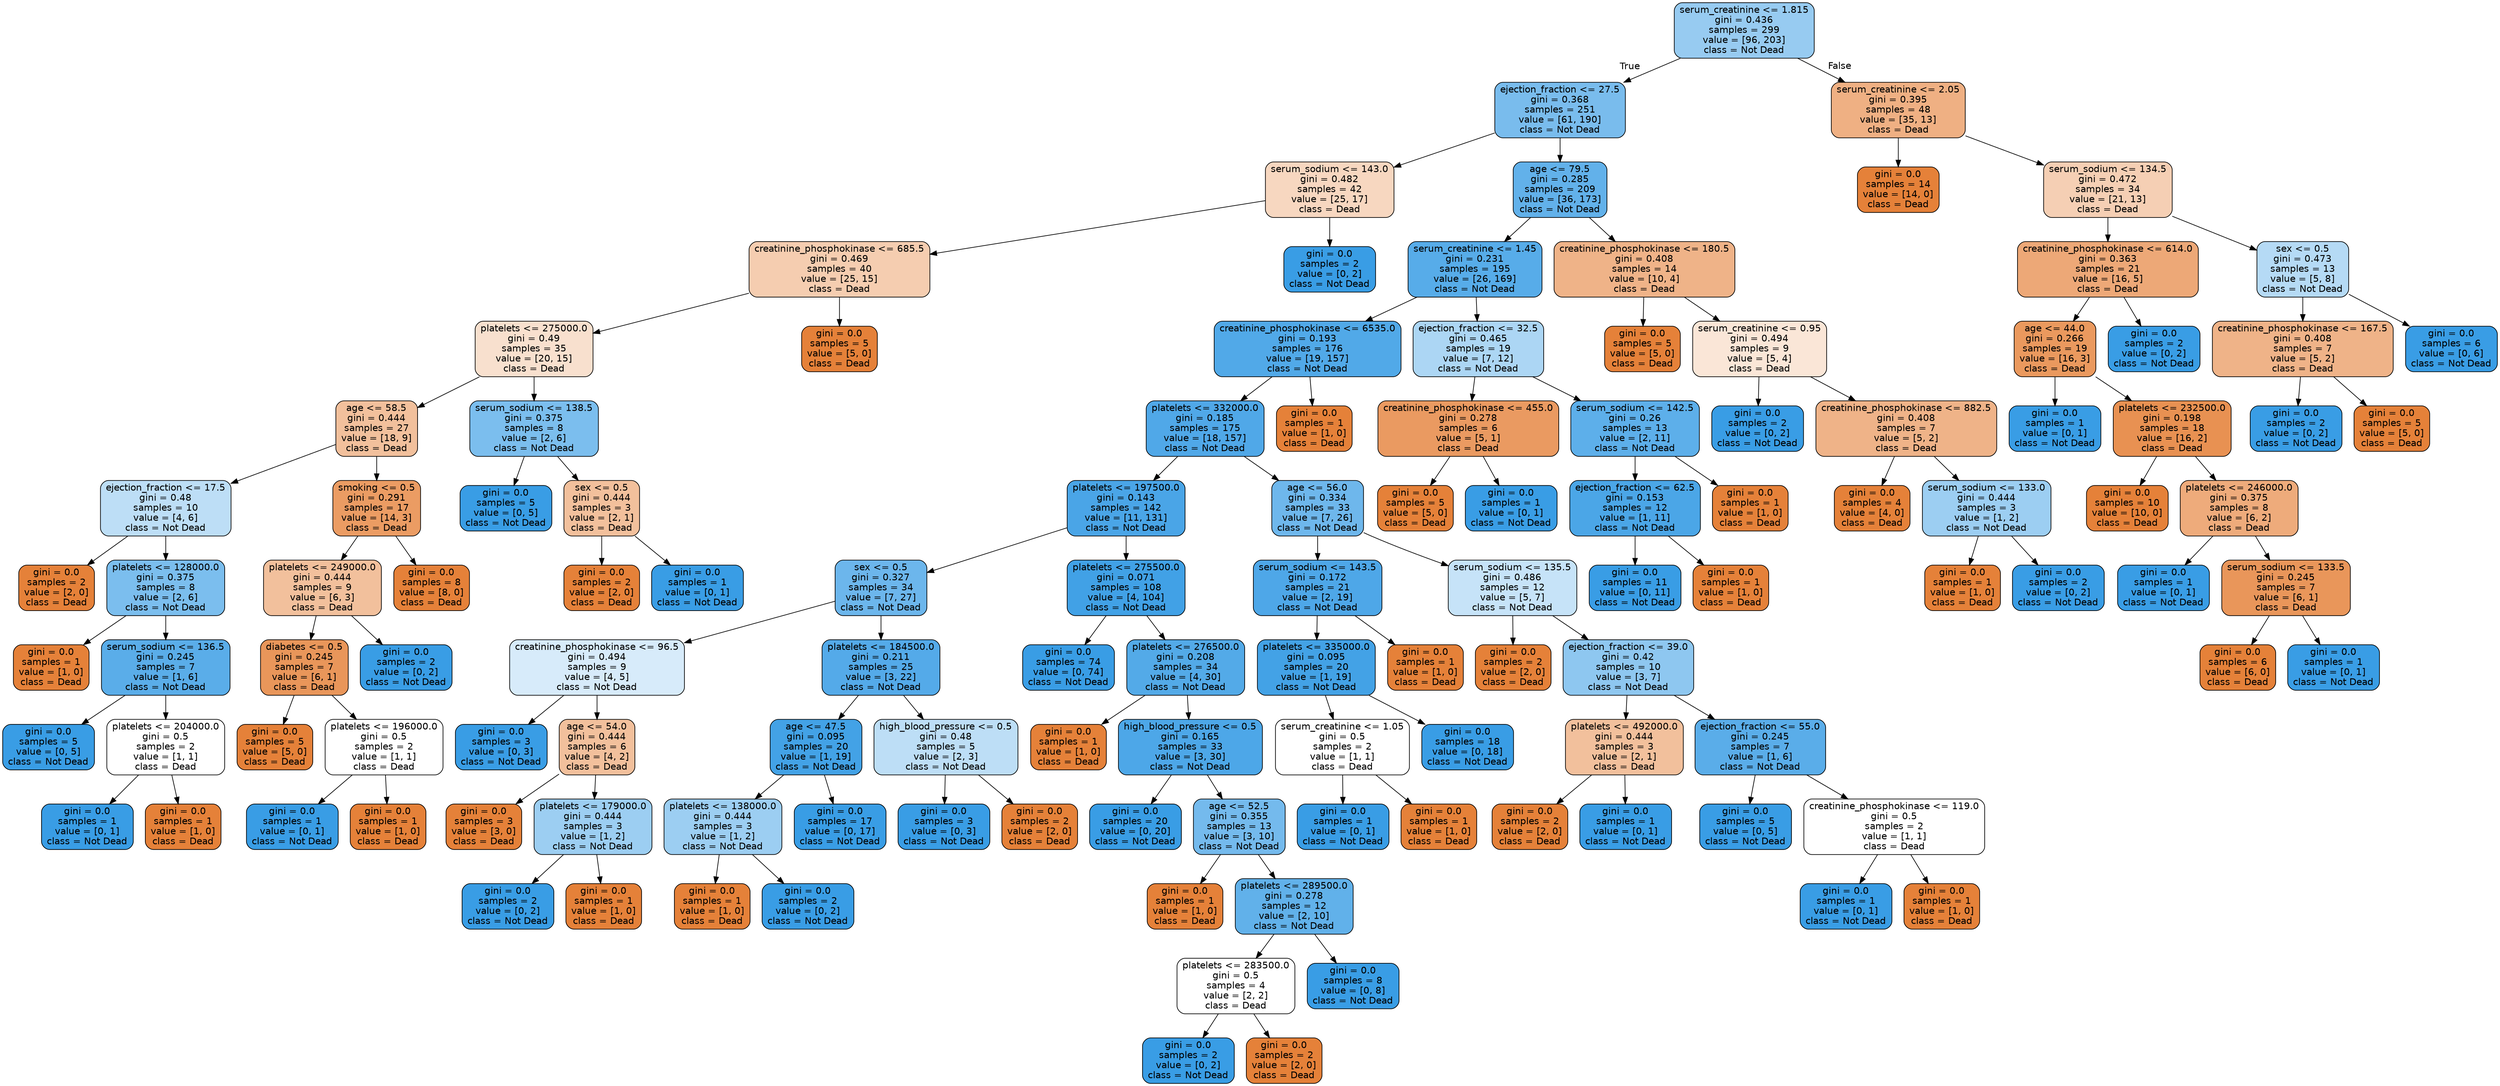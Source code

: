 digraph Tree {
node [shape=box, style="filled, rounded", color="black", fontname="helvetica"] ;
edge [fontname="helvetica"] ;
0 [label="serum_creatinine <= 1.815\ngini = 0.436\nsamples = 299\nvalue = [96, 203]\nclass = Not Dead", fillcolor="#97cbf1"] ;
1 [label="ejection_fraction <= 27.5\ngini = 0.368\nsamples = 251\nvalue = [61, 190]\nclass = Not Dead", fillcolor="#79bced"] ;
0 -> 1 [labeldistance=2.5, labelangle=45, headlabel="True"] ;
2 [label="serum_sodium <= 143.0\ngini = 0.482\nsamples = 42\nvalue = [25, 17]\nclass = Dead", fillcolor="#f7d7c0"] ;
1 -> 2 ;
3 [label="creatinine_phosphokinase <= 685.5\ngini = 0.469\nsamples = 40\nvalue = [25, 15]\nclass = Dead", fillcolor="#f5cdb0"] ;
2 -> 3 ;
4 [label="platelets <= 275000.0\ngini = 0.49\nsamples = 35\nvalue = [20, 15]\nclass = Dead", fillcolor="#f8e0ce"] ;
3 -> 4 ;
5 [label="age <= 58.5\ngini = 0.444\nsamples = 27\nvalue = [18, 9]\nclass = Dead", fillcolor="#f2c09c"] ;
4 -> 5 ;
6 [label="ejection_fraction <= 17.5\ngini = 0.48\nsamples = 10\nvalue = [4, 6]\nclass = Not Dead", fillcolor="#bddef6"] ;
5 -> 6 ;
7 [label="gini = 0.0\nsamples = 2\nvalue = [2, 0]\nclass = Dead", fillcolor="#e58139"] ;
6 -> 7 ;
8 [label="platelets <= 128000.0\ngini = 0.375\nsamples = 8\nvalue = [2, 6]\nclass = Not Dead", fillcolor="#7bbeee"] ;
6 -> 8 ;
9 [label="gini = 0.0\nsamples = 1\nvalue = [1, 0]\nclass = Dead", fillcolor="#e58139"] ;
8 -> 9 ;
10 [label="serum_sodium <= 136.5\ngini = 0.245\nsamples = 7\nvalue = [1, 6]\nclass = Not Dead", fillcolor="#5aade9"] ;
8 -> 10 ;
11 [label="gini = 0.0\nsamples = 5\nvalue = [0, 5]\nclass = Not Dead", fillcolor="#399de5"] ;
10 -> 11 ;
12 [label="platelets <= 204000.0\ngini = 0.5\nsamples = 2\nvalue = [1, 1]\nclass = Dead", fillcolor="#ffffff"] ;
10 -> 12 ;
13 [label="gini = 0.0\nsamples = 1\nvalue = [0, 1]\nclass = Not Dead", fillcolor="#399de5"] ;
12 -> 13 ;
14 [label="gini = 0.0\nsamples = 1\nvalue = [1, 0]\nclass = Dead", fillcolor="#e58139"] ;
12 -> 14 ;
15 [label="smoking <= 0.5\ngini = 0.291\nsamples = 17\nvalue = [14, 3]\nclass = Dead", fillcolor="#eb9c63"] ;
5 -> 15 ;
16 [label="platelets <= 249000.0\ngini = 0.444\nsamples = 9\nvalue = [6, 3]\nclass = Dead", fillcolor="#f2c09c"] ;
15 -> 16 ;
17 [label="diabetes <= 0.5\ngini = 0.245\nsamples = 7\nvalue = [6, 1]\nclass = Dead", fillcolor="#e9965a"] ;
16 -> 17 ;
18 [label="gini = 0.0\nsamples = 5\nvalue = [5, 0]\nclass = Dead", fillcolor="#e58139"] ;
17 -> 18 ;
19 [label="platelets <= 196000.0\ngini = 0.5\nsamples = 2\nvalue = [1, 1]\nclass = Dead", fillcolor="#ffffff"] ;
17 -> 19 ;
20 [label="gini = 0.0\nsamples = 1\nvalue = [0, 1]\nclass = Not Dead", fillcolor="#399de5"] ;
19 -> 20 ;
21 [label="gini = 0.0\nsamples = 1\nvalue = [1, 0]\nclass = Dead", fillcolor="#e58139"] ;
19 -> 21 ;
22 [label="gini = 0.0\nsamples = 2\nvalue = [0, 2]\nclass = Not Dead", fillcolor="#399de5"] ;
16 -> 22 ;
23 [label="gini = 0.0\nsamples = 8\nvalue = [8, 0]\nclass = Dead", fillcolor="#e58139"] ;
15 -> 23 ;
24 [label="serum_sodium <= 138.5\ngini = 0.375\nsamples = 8\nvalue = [2, 6]\nclass = Not Dead", fillcolor="#7bbeee"] ;
4 -> 24 ;
25 [label="gini = 0.0\nsamples = 5\nvalue = [0, 5]\nclass = Not Dead", fillcolor="#399de5"] ;
24 -> 25 ;
26 [label="sex <= 0.5\ngini = 0.444\nsamples = 3\nvalue = [2, 1]\nclass = Dead", fillcolor="#f2c09c"] ;
24 -> 26 ;
27 [label="gini = 0.0\nsamples = 2\nvalue = [2, 0]\nclass = Dead", fillcolor="#e58139"] ;
26 -> 27 ;
28 [label="gini = 0.0\nsamples = 1\nvalue = [0, 1]\nclass = Not Dead", fillcolor="#399de5"] ;
26 -> 28 ;
29 [label="gini = 0.0\nsamples = 5\nvalue = [5, 0]\nclass = Dead", fillcolor="#e58139"] ;
3 -> 29 ;
30 [label="gini = 0.0\nsamples = 2\nvalue = [0, 2]\nclass = Not Dead", fillcolor="#399de5"] ;
2 -> 30 ;
31 [label="age <= 79.5\ngini = 0.285\nsamples = 209\nvalue = [36, 173]\nclass = Not Dead", fillcolor="#62b1ea"] ;
1 -> 31 ;
32 [label="serum_creatinine <= 1.45\ngini = 0.231\nsamples = 195\nvalue = [26, 169]\nclass = Not Dead", fillcolor="#57ace9"] ;
31 -> 32 ;
33 [label="creatinine_phosphokinase <= 6535.0\ngini = 0.193\nsamples = 176\nvalue = [19, 157]\nclass = Not Dead", fillcolor="#51a9e8"] ;
32 -> 33 ;
34 [label="platelets <= 332000.0\ngini = 0.185\nsamples = 175\nvalue = [18, 157]\nclass = Not Dead", fillcolor="#50a8e8"] ;
33 -> 34 ;
35 [label="platelets <= 197500.0\ngini = 0.143\nsamples = 142\nvalue = [11, 131]\nclass = Not Dead", fillcolor="#4aa5e7"] ;
34 -> 35 ;
36 [label="sex <= 0.5\ngini = 0.327\nsamples = 34\nvalue = [7, 27]\nclass = Not Dead", fillcolor="#6cb6ec"] ;
35 -> 36 ;
37 [label="creatinine_phosphokinase <= 96.5\ngini = 0.494\nsamples = 9\nvalue = [4, 5]\nclass = Not Dead", fillcolor="#d7ebfa"] ;
36 -> 37 ;
38 [label="gini = 0.0\nsamples = 3\nvalue = [0, 3]\nclass = Not Dead", fillcolor="#399de5"] ;
37 -> 38 ;
39 [label="age <= 54.0\ngini = 0.444\nsamples = 6\nvalue = [4, 2]\nclass = Dead", fillcolor="#f2c09c"] ;
37 -> 39 ;
40 [label="gini = 0.0\nsamples = 3\nvalue = [3, 0]\nclass = Dead", fillcolor="#e58139"] ;
39 -> 40 ;
41 [label="platelets <= 179000.0\ngini = 0.444\nsamples = 3\nvalue = [1, 2]\nclass = Not Dead", fillcolor="#9ccef2"] ;
39 -> 41 ;
42 [label="gini = 0.0\nsamples = 2\nvalue = [0, 2]\nclass = Not Dead", fillcolor="#399de5"] ;
41 -> 42 ;
43 [label="gini = 0.0\nsamples = 1\nvalue = [1, 0]\nclass = Dead", fillcolor="#e58139"] ;
41 -> 43 ;
44 [label="platelets <= 184500.0\ngini = 0.211\nsamples = 25\nvalue = [3, 22]\nclass = Not Dead", fillcolor="#54aae9"] ;
36 -> 44 ;
45 [label="age <= 47.5\ngini = 0.095\nsamples = 20\nvalue = [1, 19]\nclass = Not Dead", fillcolor="#43a2e6"] ;
44 -> 45 ;
46 [label="platelets <= 138000.0\ngini = 0.444\nsamples = 3\nvalue = [1, 2]\nclass = Not Dead", fillcolor="#9ccef2"] ;
45 -> 46 ;
47 [label="gini = 0.0\nsamples = 1\nvalue = [1, 0]\nclass = Dead", fillcolor="#e58139"] ;
46 -> 47 ;
48 [label="gini = 0.0\nsamples = 2\nvalue = [0, 2]\nclass = Not Dead", fillcolor="#399de5"] ;
46 -> 48 ;
49 [label="gini = 0.0\nsamples = 17\nvalue = [0, 17]\nclass = Not Dead", fillcolor="#399de5"] ;
45 -> 49 ;
50 [label="high_blood_pressure <= 0.5\ngini = 0.48\nsamples = 5\nvalue = [2, 3]\nclass = Not Dead", fillcolor="#bddef6"] ;
44 -> 50 ;
51 [label="gini = 0.0\nsamples = 3\nvalue = [0, 3]\nclass = Not Dead", fillcolor="#399de5"] ;
50 -> 51 ;
52 [label="gini = 0.0\nsamples = 2\nvalue = [2, 0]\nclass = Dead", fillcolor="#e58139"] ;
50 -> 52 ;
53 [label="platelets <= 275500.0\ngini = 0.071\nsamples = 108\nvalue = [4, 104]\nclass = Not Dead", fillcolor="#41a1e6"] ;
35 -> 53 ;
54 [label="gini = 0.0\nsamples = 74\nvalue = [0, 74]\nclass = Not Dead", fillcolor="#399de5"] ;
53 -> 54 ;
55 [label="platelets <= 276500.0\ngini = 0.208\nsamples = 34\nvalue = [4, 30]\nclass = Not Dead", fillcolor="#53aae8"] ;
53 -> 55 ;
56 [label="gini = 0.0\nsamples = 1\nvalue = [1, 0]\nclass = Dead", fillcolor="#e58139"] ;
55 -> 56 ;
57 [label="high_blood_pressure <= 0.5\ngini = 0.165\nsamples = 33\nvalue = [3, 30]\nclass = Not Dead", fillcolor="#4da7e8"] ;
55 -> 57 ;
58 [label="gini = 0.0\nsamples = 20\nvalue = [0, 20]\nclass = Not Dead", fillcolor="#399de5"] ;
57 -> 58 ;
59 [label="age <= 52.5\ngini = 0.355\nsamples = 13\nvalue = [3, 10]\nclass = Not Dead", fillcolor="#74baed"] ;
57 -> 59 ;
60 [label="gini = 0.0\nsamples = 1\nvalue = [1, 0]\nclass = Dead", fillcolor="#e58139"] ;
59 -> 60 ;
61 [label="platelets <= 289500.0\ngini = 0.278\nsamples = 12\nvalue = [2, 10]\nclass = Not Dead", fillcolor="#61b1ea"] ;
59 -> 61 ;
62 [label="platelets <= 283500.0\ngini = 0.5\nsamples = 4\nvalue = [2, 2]\nclass = Dead", fillcolor="#ffffff"] ;
61 -> 62 ;
63 [label="gini = 0.0\nsamples = 2\nvalue = [0, 2]\nclass = Not Dead", fillcolor="#399de5"] ;
62 -> 63 ;
64 [label="gini = 0.0\nsamples = 2\nvalue = [2, 0]\nclass = Dead", fillcolor="#e58139"] ;
62 -> 64 ;
65 [label="gini = 0.0\nsamples = 8\nvalue = [0, 8]\nclass = Not Dead", fillcolor="#399de5"] ;
61 -> 65 ;
66 [label="age <= 56.0\ngini = 0.334\nsamples = 33\nvalue = [7, 26]\nclass = Not Dead", fillcolor="#6eb7ec"] ;
34 -> 66 ;
67 [label="serum_sodium <= 143.5\ngini = 0.172\nsamples = 21\nvalue = [2, 19]\nclass = Not Dead", fillcolor="#4ea7e8"] ;
66 -> 67 ;
68 [label="platelets <= 335000.0\ngini = 0.095\nsamples = 20\nvalue = [1, 19]\nclass = Not Dead", fillcolor="#43a2e6"] ;
67 -> 68 ;
69 [label="serum_creatinine <= 1.05\ngini = 0.5\nsamples = 2\nvalue = [1, 1]\nclass = Dead", fillcolor="#ffffff"] ;
68 -> 69 ;
70 [label="gini = 0.0\nsamples = 1\nvalue = [0, 1]\nclass = Not Dead", fillcolor="#399de5"] ;
69 -> 70 ;
71 [label="gini = 0.0\nsamples = 1\nvalue = [1, 0]\nclass = Dead", fillcolor="#e58139"] ;
69 -> 71 ;
72 [label="gini = 0.0\nsamples = 18\nvalue = [0, 18]\nclass = Not Dead", fillcolor="#399de5"] ;
68 -> 72 ;
73 [label="gini = 0.0\nsamples = 1\nvalue = [1, 0]\nclass = Dead", fillcolor="#e58139"] ;
67 -> 73 ;
74 [label="serum_sodium <= 135.5\ngini = 0.486\nsamples = 12\nvalue = [5, 7]\nclass = Not Dead", fillcolor="#c6e3f8"] ;
66 -> 74 ;
75 [label="gini = 0.0\nsamples = 2\nvalue = [2, 0]\nclass = Dead", fillcolor="#e58139"] ;
74 -> 75 ;
76 [label="ejection_fraction <= 39.0\ngini = 0.42\nsamples = 10\nvalue = [3, 7]\nclass = Not Dead", fillcolor="#8ec7f0"] ;
74 -> 76 ;
77 [label="platelets <= 492000.0\ngini = 0.444\nsamples = 3\nvalue = [2, 1]\nclass = Dead", fillcolor="#f2c09c"] ;
76 -> 77 ;
78 [label="gini = 0.0\nsamples = 2\nvalue = [2, 0]\nclass = Dead", fillcolor="#e58139"] ;
77 -> 78 ;
79 [label="gini = 0.0\nsamples = 1\nvalue = [0, 1]\nclass = Not Dead", fillcolor="#399de5"] ;
77 -> 79 ;
80 [label="ejection_fraction <= 55.0\ngini = 0.245\nsamples = 7\nvalue = [1, 6]\nclass = Not Dead", fillcolor="#5aade9"] ;
76 -> 80 ;
81 [label="gini = 0.0\nsamples = 5\nvalue = [0, 5]\nclass = Not Dead", fillcolor="#399de5"] ;
80 -> 81 ;
82 [label="creatinine_phosphokinase <= 119.0\ngini = 0.5\nsamples = 2\nvalue = [1, 1]\nclass = Dead", fillcolor="#ffffff"] ;
80 -> 82 ;
83 [label="gini = 0.0\nsamples = 1\nvalue = [0, 1]\nclass = Not Dead", fillcolor="#399de5"] ;
82 -> 83 ;
84 [label="gini = 0.0\nsamples = 1\nvalue = [1, 0]\nclass = Dead", fillcolor="#e58139"] ;
82 -> 84 ;
85 [label="gini = 0.0\nsamples = 1\nvalue = [1, 0]\nclass = Dead", fillcolor="#e58139"] ;
33 -> 85 ;
86 [label="ejection_fraction <= 32.5\ngini = 0.465\nsamples = 19\nvalue = [7, 12]\nclass = Not Dead", fillcolor="#acd6f4"] ;
32 -> 86 ;
87 [label="creatinine_phosphokinase <= 455.0\ngini = 0.278\nsamples = 6\nvalue = [5, 1]\nclass = Dead", fillcolor="#ea9a61"] ;
86 -> 87 ;
88 [label="gini = 0.0\nsamples = 5\nvalue = [5, 0]\nclass = Dead", fillcolor="#e58139"] ;
87 -> 88 ;
89 [label="gini = 0.0\nsamples = 1\nvalue = [0, 1]\nclass = Not Dead", fillcolor="#399de5"] ;
87 -> 89 ;
90 [label="serum_sodium <= 142.5\ngini = 0.26\nsamples = 13\nvalue = [2, 11]\nclass = Not Dead", fillcolor="#5dafea"] ;
86 -> 90 ;
91 [label="ejection_fraction <= 62.5\ngini = 0.153\nsamples = 12\nvalue = [1, 11]\nclass = Not Dead", fillcolor="#4ba6e7"] ;
90 -> 91 ;
92 [label="gini = 0.0\nsamples = 11\nvalue = [0, 11]\nclass = Not Dead", fillcolor="#399de5"] ;
91 -> 92 ;
93 [label="gini = 0.0\nsamples = 1\nvalue = [1, 0]\nclass = Dead", fillcolor="#e58139"] ;
91 -> 93 ;
94 [label="gini = 0.0\nsamples = 1\nvalue = [1, 0]\nclass = Dead", fillcolor="#e58139"] ;
90 -> 94 ;
95 [label="creatinine_phosphokinase <= 180.5\ngini = 0.408\nsamples = 14\nvalue = [10, 4]\nclass = Dead", fillcolor="#efb388"] ;
31 -> 95 ;
96 [label="gini = 0.0\nsamples = 5\nvalue = [5, 0]\nclass = Dead", fillcolor="#e58139"] ;
95 -> 96 ;
97 [label="serum_creatinine <= 0.95\ngini = 0.494\nsamples = 9\nvalue = [5, 4]\nclass = Dead", fillcolor="#fae6d7"] ;
95 -> 97 ;
98 [label="gini = 0.0\nsamples = 2\nvalue = [0, 2]\nclass = Not Dead", fillcolor="#399de5"] ;
97 -> 98 ;
99 [label="creatinine_phosphokinase <= 882.5\ngini = 0.408\nsamples = 7\nvalue = [5, 2]\nclass = Dead", fillcolor="#efb388"] ;
97 -> 99 ;
100 [label="gini = 0.0\nsamples = 4\nvalue = [4, 0]\nclass = Dead", fillcolor="#e58139"] ;
99 -> 100 ;
101 [label="serum_sodium <= 133.0\ngini = 0.444\nsamples = 3\nvalue = [1, 2]\nclass = Not Dead", fillcolor="#9ccef2"] ;
99 -> 101 ;
102 [label="gini = 0.0\nsamples = 1\nvalue = [1, 0]\nclass = Dead", fillcolor="#e58139"] ;
101 -> 102 ;
103 [label="gini = 0.0\nsamples = 2\nvalue = [0, 2]\nclass = Not Dead", fillcolor="#399de5"] ;
101 -> 103 ;
104 [label="serum_creatinine <= 2.05\ngini = 0.395\nsamples = 48\nvalue = [35, 13]\nclass = Dead", fillcolor="#efb083"] ;
0 -> 104 [labeldistance=2.5, labelangle=-45, headlabel="False"] ;
105 [label="gini = 0.0\nsamples = 14\nvalue = [14, 0]\nclass = Dead", fillcolor="#e58139"] ;
104 -> 105 ;
106 [label="serum_sodium <= 134.5\ngini = 0.472\nsamples = 34\nvalue = [21, 13]\nclass = Dead", fillcolor="#f5cfb4"] ;
104 -> 106 ;
107 [label="creatinine_phosphokinase <= 614.0\ngini = 0.363\nsamples = 21\nvalue = [16, 5]\nclass = Dead", fillcolor="#eda877"] ;
106 -> 107 ;
108 [label="age <= 44.0\ngini = 0.266\nsamples = 19\nvalue = [16, 3]\nclass = Dead", fillcolor="#ea995e"] ;
107 -> 108 ;
109 [label="gini = 0.0\nsamples = 1\nvalue = [0, 1]\nclass = Not Dead", fillcolor="#399de5"] ;
108 -> 109 ;
110 [label="platelets <= 232500.0\ngini = 0.198\nsamples = 18\nvalue = [16, 2]\nclass = Dead", fillcolor="#e89152"] ;
108 -> 110 ;
111 [label="gini = 0.0\nsamples = 10\nvalue = [10, 0]\nclass = Dead", fillcolor="#e58139"] ;
110 -> 111 ;
112 [label="platelets <= 246000.0\ngini = 0.375\nsamples = 8\nvalue = [6, 2]\nclass = Dead", fillcolor="#eeab7b"] ;
110 -> 112 ;
113 [label="gini = 0.0\nsamples = 1\nvalue = [0, 1]\nclass = Not Dead", fillcolor="#399de5"] ;
112 -> 113 ;
114 [label="serum_sodium <= 133.5\ngini = 0.245\nsamples = 7\nvalue = [6, 1]\nclass = Dead", fillcolor="#e9965a"] ;
112 -> 114 ;
115 [label="gini = 0.0\nsamples = 6\nvalue = [6, 0]\nclass = Dead", fillcolor="#e58139"] ;
114 -> 115 ;
116 [label="gini = 0.0\nsamples = 1\nvalue = [0, 1]\nclass = Not Dead", fillcolor="#399de5"] ;
114 -> 116 ;
117 [label="gini = 0.0\nsamples = 2\nvalue = [0, 2]\nclass = Not Dead", fillcolor="#399de5"] ;
107 -> 117 ;
118 [label="sex <= 0.5\ngini = 0.473\nsamples = 13\nvalue = [5, 8]\nclass = Not Dead", fillcolor="#b5daf5"] ;
106 -> 118 ;
119 [label="creatinine_phosphokinase <= 167.5\ngini = 0.408\nsamples = 7\nvalue = [5, 2]\nclass = Dead", fillcolor="#efb388"] ;
118 -> 119 ;
120 [label="gini = 0.0\nsamples = 2\nvalue = [0, 2]\nclass = Not Dead", fillcolor="#399de5"] ;
119 -> 120 ;
121 [label="gini = 0.0\nsamples = 5\nvalue = [5, 0]\nclass = Dead", fillcolor="#e58139"] ;
119 -> 121 ;
122 [label="gini = 0.0\nsamples = 6\nvalue = [0, 6]\nclass = Not Dead", fillcolor="#399de5"] ;
118 -> 122 ;
}